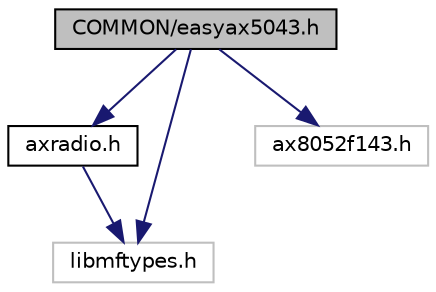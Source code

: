 digraph "COMMON/easyax5043.h"
{
 // LATEX_PDF_SIZE
  edge [fontname="Helvetica",fontsize="10",labelfontname="Helvetica",labelfontsize="10"];
  node [fontname="Helvetica",fontsize="10",shape=record];
  Node0 [label="COMMON/easyax5043.h",height=0.2,width=0.4,color="black", fillcolor="grey75", style="filled", fontcolor="black",tooltip="Definition for Radio communication states."];
  Node0 -> Node1 [color="midnightblue",fontsize="10",style="solid",fontname="Helvetica"];
  Node1 [label="axradio.h",height=0.2,width=0.4,color="black", fillcolor="white", style="filled",URL="$axradio_8h.html",tooltip="Macro definition for Radio Modes & Error types."];
  Node1 -> Node2 [color="midnightblue",fontsize="10",style="solid",fontname="Helvetica"];
  Node2 [label="libmftypes.h",height=0.2,width=0.4,color="grey75", fillcolor="white", style="filled",tooltip=" "];
  Node0 -> Node3 [color="midnightblue",fontsize="10",style="solid",fontname="Helvetica"];
  Node3 [label="ax8052f143.h",height=0.2,width=0.4,color="grey75", fillcolor="white", style="filled",tooltip=" "];
  Node0 -> Node2 [color="midnightblue",fontsize="10",style="solid",fontname="Helvetica"];
}
